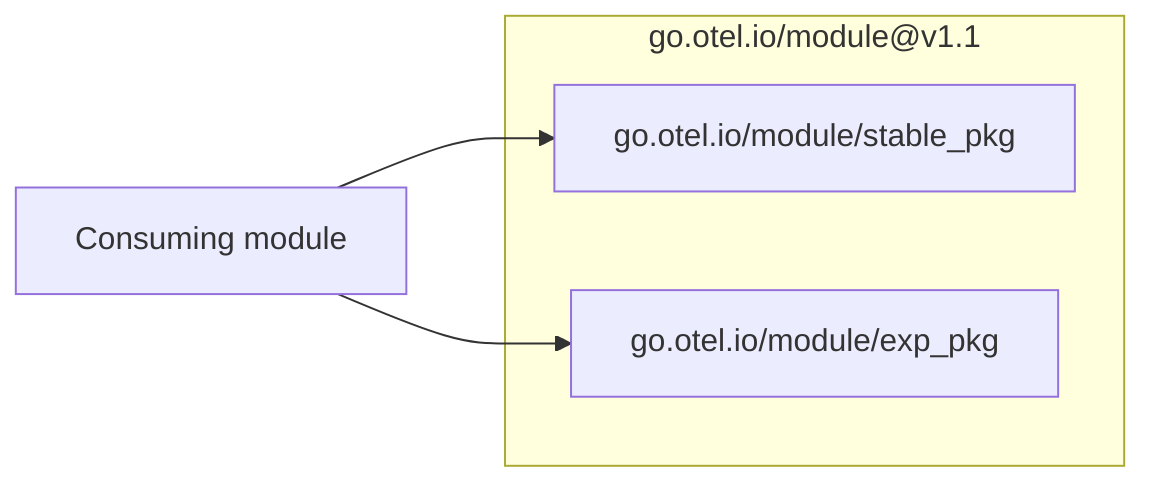 flowchart LR
    consumer["Consuming module"]

    consumer --> stable
    consumer --> exp

    subgraph gomod["go.otel.io/module#64;v1.1"]
        stable["go.otel.io/module/stable_pkg"]
        exp["go.otel.io/module/exp_pkg"]
    end

class consumer,stable,exp box;